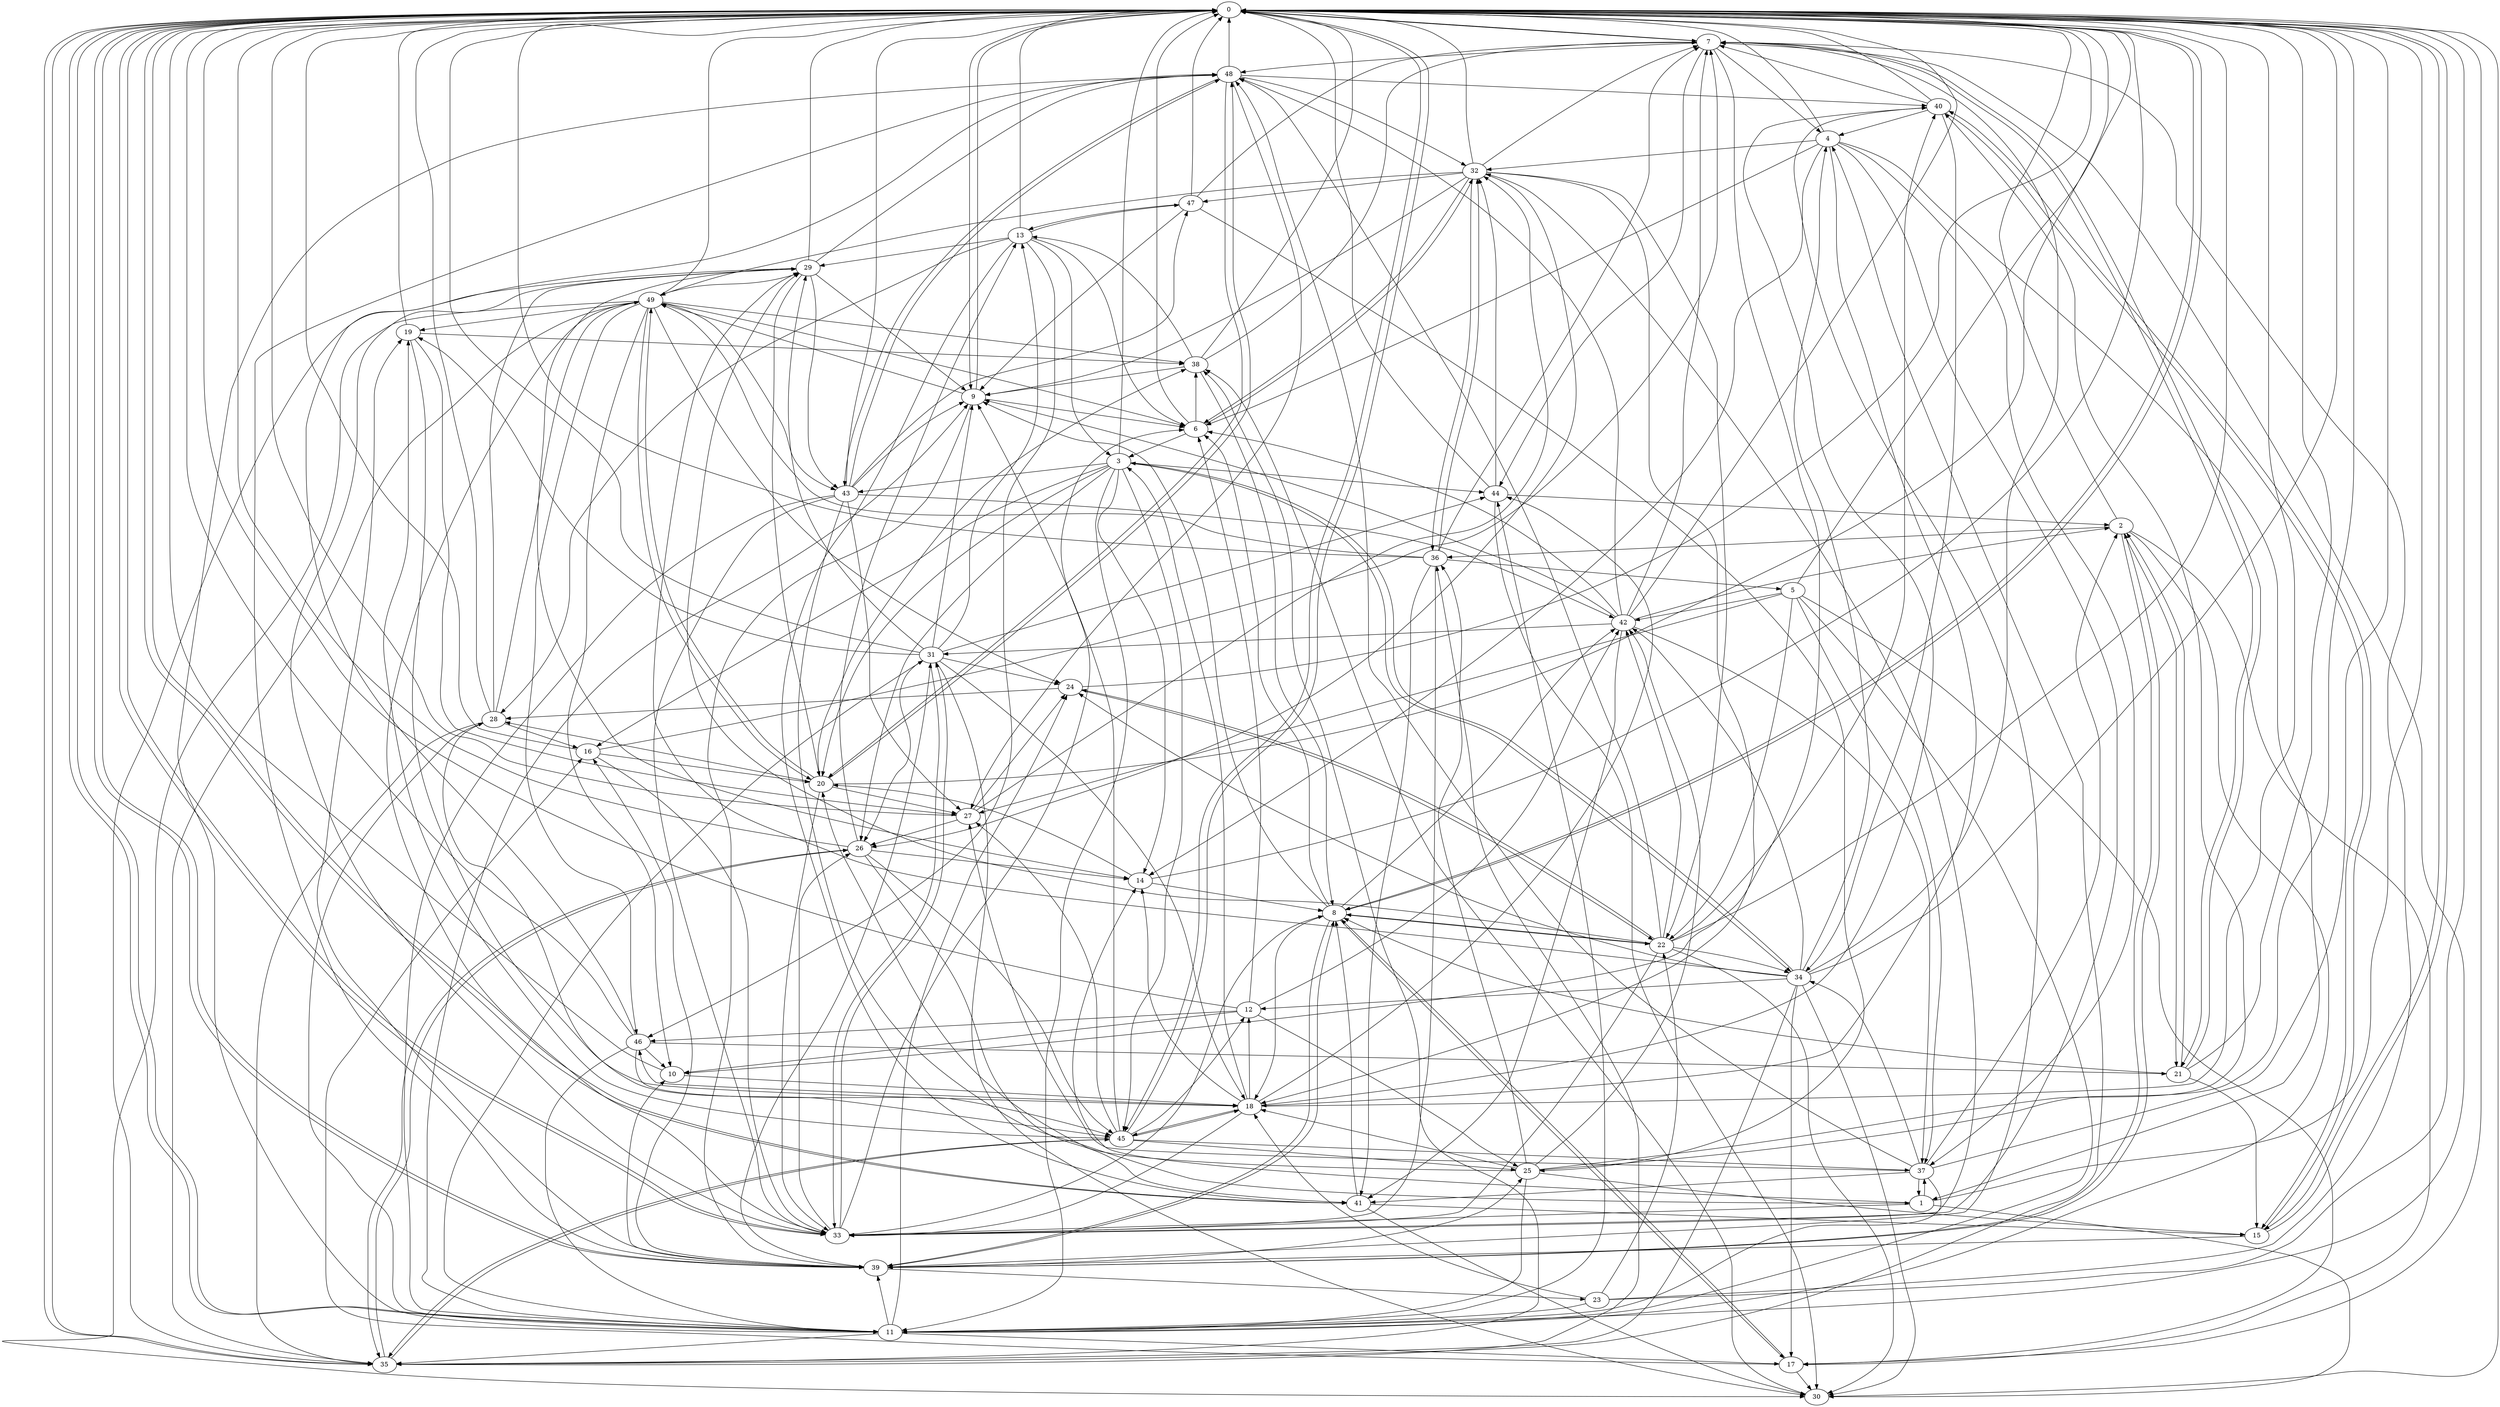 strict digraph "" {
	0	 [component_delay=3];
	7	 [component_delay=3];
	0 -> 7	 [wire_delay=1];
	8	 [component_delay=3];
	0 -> 8	 [wire_delay=1];
	9	 [component_delay=3];
	0 -> 9	 [wire_delay=1];
	11	 [component_delay=3];
	0 -> 11	 [wire_delay=1];
	15	 [component_delay=3];
	0 -> 15	 [wire_delay=1];
	33	 [component_delay=3];
	0 -> 33	 [wire_delay=1];
	35	 [component_delay=3];
	0 -> 35	 [wire_delay=1];
	39	 [component_delay=3];
	0 -> 39	 [wire_delay=1];
	41	 [component_delay=3];
	0 -> 41	 [wire_delay=1];
	45	 [component_delay=3];
	0 -> 45	 [wire_delay=1];
	1	 [component_delay=3];
	1 -> 0	 [wire_delay=1];
	14	 [component_delay=3];
	1 -> 14	 [wire_delay=1];
	30	 [component_delay=3];
	1 -> 30	 [wire_delay=1];
	1 -> 33	 [wire_delay=1];
	37	 [component_delay=3];
	1 -> 37	 [wire_delay=1];
	2	 [component_delay=3];
	2 -> 0	 [wire_delay=1];
	2 -> 11	 [wire_delay=1];
	17	 [component_delay=3];
	2 -> 17	 [wire_delay=1];
	21	 [component_delay=3];
	2 -> 21	 [wire_delay=1];
	36	 [component_delay=3];
	2 -> 36	 [wire_delay=1];
	2 -> 39	 [wire_delay=1];
	3	 [component_delay=3];
	3 -> 0	 [wire_delay=1];
	3 -> 11	 [wire_delay=1];
	3 -> 14	 [wire_delay=1];
	16	 [component_delay=3];
	3 -> 16	 [wire_delay=1];
	20	 [component_delay=3];
	3 -> 20	 [wire_delay=1];
	26	 [component_delay=3];
	3 -> 26	 [wire_delay=1];
	34	 [component_delay=3];
	3 -> 34	 [wire_delay=1];
	43	 [component_delay=3];
	3 -> 43	 [wire_delay=1];
	44	 [component_delay=3];
	3 -> 44	 [wire_delay=1];
	3 -> 45	 [wire_delay=1];
	4	 [component_delay=3];
	4 -> 0	 [wire_delay=1];
	4 -> 1	 [wire_delay=1];
	6	 [component_delay=3];
	4 -> 6	 [wire_delay=1];
	4 -> 14	 [wire_delay=1];
	18	 [component_delay=3];
	4 -> 18	 [wire_delay=1];
	32	 [component_delay=3];
	4 -> 32	 [wire_delay=1];
	4 -> 33	 [wire_delay=1];
	4 -> 37	 [wire_delay=1];
	5	 [component_delay=3];
	5 -> 0	 [wire_delay=1];
	5 -> 11	 [wire_delay=1];
	5 -> 17	 [wire_delay=1];
	22	 [component_delay=3];
	5 -> 22	 [wire_delay=1];
	27	 [component_delay=3];
	5 -> 27	 [wire_delay=1];
	5 -> 37	 [wire_delay=1];
	42	 [component_delay=3];
	5 -> 42	 [wire_delay=1];
	6 -> 0	 [wire_delay=1];
	6 -> 3	 [wire_delay=1];
	6 -> 32	 [wire_delay=1];
	38	 [component_delay=3];
	6 -> 38	 [wire_delay=1];
	7 -> 0	 [wire_delay=1];
	7 -> 4	 [wire_delay=1];
	10	 [component_delay=3];
	7 -> 10	 [wire_delay=1];
	7 -> 21	 [wire_delay=1];
	7 -> 44	 [wire_delay=1];
	48	 [component_delay=3];
	7 -> 48	 [wire_delay=1];
	8 -> 0	 [wire_delay=1];
	8 -> 6	 [wire_delay=1];
	8 -> 9	 [wire_delay=1];
	8 -> 17	 [wire_delay=1];
	8 -> 18	 [wire_delay=1];
	8 -> 22	 [wire_delay=1];
	8 -> 39	 [wire_delay=1];
	8 -> 42	 [wire_delay=1];
	9 -> 0	 [wire_delay=1];
	9 -> 6	 [wire_delay=1];
	9 -> 39	 [wire_delay=1];
	49	 [component_delay=3];
	9 -> 49	 [wire_delay=1];
	10 -> 0	 [wire_delay=1];
	10 -> 18	 [wire_delay=1];
	11 -> 0	 [wire_delay=1];
	11 -> 7	 [wire_delay=1];
	11 -> 9	 [wire_delay=1];
	11 -> 17	 [wire_delay=1];
	24	 [component_delay=3];
	11 -> 24	 [wire_delay=1];
	28	 [component_delay=3];
	11 -> 28	 [wire_delay=1];
	31	 [component_delay=3];
	11 -> 31	 [wire_delay=1];
	11 -> 35	 [wire_delay=1];
	11 -> 39	 [wire_delay=1];
	11 -> 44	 [wire_delay=1];
	11 -> 48	 [wire_delay=1];
	12	 [component_delay=3];
	12 -> 0	 [wire_delay=1];
	12 -> 6	 [wire_delay=1];
	12 -> 10	 [wire_delay=1];
	25	 [component_delay=3];
	12 -> 25	 [wire_delay=1];
	12 -> 42	 [wire_delay=1];
	46	 [component_delay=3];
	12 -> 46	 [wire_delay=1];
	13	 [component_delay=3];
	13 -> 0	 [wire_delay=1];
	13 -> 3	 [wire_delay=1];
	13 -> 6	 [wire_delay=1];
	13 -> 28	 [wire_delay=1];
	29	 [component_delay=3];
	13 -> 29	 [wire_delay=1];
	13 -> 41	 [wire_delay=1];
	13 -> 46	 [wire_delay=1];
	47	 [component_delay=3];
	13 -> 47	 [wire_delay=1];
	14 -> 0	 [wire_delay=1];
	14 -> 8	 [wire_delay=1];
	14 -> 20	 [wire_delay=1];
	15 -> 0	 [wire_delay=1];
	15 -> 39	 [wire_delay=1];
	40	 [component_delay=3];
	15 -> 40	 [wire_delay=1];
	16 -> 0	 [wire_delay=1];
	16 -> 7	 [wire_delay=1];
	16 -> 20	 [wire_delay=1];
	16 -> 33	 [wire_delay=1];
	17 -> 0	 [wire_delay=1];
	17 -> 8	 [wire_delay=1];
	17 -> 16	 [wire_delay=1];
	17 -> 30	 [wire_delay=1];
	18 -> 0	 [wire_delay=1];
	18 -> 3	 [wire_delay=1];
	18 -> 12	 [wire_delay=1];
	18 -> 14	 [wire_delay=1];
	18 -> 33	 [wire_delay=1];
	18 -> 40	 [wire_delay=1];
	18 -> 44	 [wire_delay=1];
	18 -> 45	 [wire_delay=1];
	18 -> 46	 [wire_delay=1];
	19	 [component_delay=3];
	19 -> 0	 [wire_delay=1];
	19 -> 18	 [wire_delay=1];
	19 -> 27	 [wire_delay=1];
	19 -> 38	 [wire_delay=1];
	20 -> 0	 [wire_delay=1];
	20 -> 27	 [wire_delay=1];
	20 -> 28	 [wire_delay=1];
	20 -> 33	 [wire_delay=1];
	20 -> 38	 [wire_delay=1];
	20 -> 48	 [wire_delay=1];
	20 -> 49	 [wire_delay=1];
	21 -> 0	 [wire_delay=1];
	21 -> 2	 [wire_delay=1];
	21 -> 7	 [wire_delay=1];
	21 -> 8	 [wire_delay=1];
	21 -> 15	 [wire_delay=1];
	22 -> 0	 [wire_delay=1];
	22 -> 8	 [wire_delay=1];
	22 -> 24	 [wire_delay=1];
	22 -> 29	 [wire_delay=1];
	22 -> 30	 [wire_delay=1];
	22 -> 33	 [wire_delay=1];
	22 -> 34	 [wire_delay=1];
	22 -> 40	 [wire_delay=1];
	22 -> 42	 [wire_delay=1];
	22 -> 48	 [wire_delay=1];
	23	 [component_delay=3];
	23 -> 0	 [wire_delay=1];
	23 -> 7	 [wire_delay=1];
	23 -> 11	 [wire_delay=1];
	23 -> 18	 [wire_delay=1];
	23 -> 22	 [wire_delay=1];
	24 -> 0	 [wire_delay=1];
	24 -> 22	 [wire_delay=1];
	24 -> 28	 [wire_delay=1];
	25 -> 0	 [wire_delay=1];
	25 -> 11	 [wire_delay=1];
	25 -> 15	 [wire_delay=1];
	25 -> 18	 [wire_delay=1];
	25 -> 20	 [wire_delay=1];
	25 -> 36	 [wire_delay=1];
	25 -> 40	 [wire_delay=1];
	25 -> 42	 [wire_delay=1];
	26 -> 0	 [wire_delay=1];
	26 -> 13	 [wire_delay=1];
	26 -> 14	 [wire_delay=1];
	26 -> 35	 [wire_delay=1];
	26 -> 41	 [wire_delay=1];
	26 -> 45	 [wire_delay=1];
	27 -> 0	 [wire_delay=1];
	27 -> 24	 [wire_delay=1];
	27 -> 26	 [wire_delay=1];
	27 -> 32	 [wire_delay=1];
	28 -> 0	 [wire_delay=1];
	28 -> 16	 [wire_delay=1];
	28 -> 29	 [wire_delay=1];
	28 -> 35	 [wire_delay=1];
	28 -> 45	 [wire_delay=1];
	28 -> 49	 [wire_delay=1];
	29 -> 0	 [wire_delay=1];
	29 -> 9	 [wire_delay=1];
	29 -> 14	 [wire_delay=1];
	29 -> 20	 [wire_delay=1];
	29 -> 35	 [wire_delay=1];
	29 -> 43	 [wire_delay=1];
	29 -> 48	 [wire_delay=1];
	29 -> 49	 [wire_delay=1];
	30 -> 0	 [wire_delay=1];
	30 -> 38	 [wire_delay=1];
	31 -> 0	 [wire_delay=1];
	31 -> 9	 [wire_delay=1];
	31 -> 13	 [wire_delay=1];
	31 -> 18	 [wire_delay=1];
	31 -> 19	 [wire_delay=1];
	31 -> 24	 [wire_delay=1];
	31 -> 26	 [wire_delay=1];
	31 -> 29	 [wire_delay=1];
	31 -> 30	 [wire_delay=1];
	31 -> 33	 [wire_delay=1];
	31 -> 44	 [wire_delay=1];
	32 -> 0	 [wire_delay=1];
	32 -> 6	 [wire_delay=1];
	32 -> 7	 [wire_delay=1];
	32 -> 9	 [wire_delay=1];
	32 -> 18	 [wire_delay=1];
	32 -> 22	 [wire_delay=1];
	32 -> 26	 [wire_delay=1];
	32 -> 36	 [wire_delay=1];
	32 -> 47	 [wire_delay=1];
	32 -> 49	 [wire_delay=1];
	33 -> 0	 [wire_delay=1];
	33 -> 6	 [wire_delay=1];
	33 -> 8	 [wire_delay=1];
	33 -> 26	 [wire_delay=1];
	33 -> 29	 [wire_delay=1];
	33 -> 31	 [wire_delay=1];
	33 -> 32	 [wire_delay=1];
	34 -> 0	 [wire_delay=1];
	34 -> 3	 [wire_delay=1];
	34 -> 4	 [wire_delay=1];
	34 -> 7	 [wire_delay=1];
	34 -> 12	 [wire_delay=1];
	34 -> 17	 [wire_delay=1];
	34 -> 24	 [wire_delay=1];
	34 -> 29	 [wire_delay=1];
	34 -> 30	 [wire_delay=1];
	34 -> 35	 [wire_delay=1];
	34 -> 42	 [wire_delay=1];
	35 -> 0	 [wire_delay=1];
	35 -> 4	 [wire_delay=1];
	35 -> 26	 [wire_delay=1];
	35 -> 36	 [wire_delay=1];
	35 -> 38	 [wire_delay=1];
	35 -> 45	 [wire_delay=1];
	36 -> 0	 [wire_delay=1];
	36 -> 5	 [wire_delay=1];
	36 -> 7	 [wire_delay=1];
	36 -> 32	 [wire_delay=1];
	36 -> 33	 [wire_delay=1];
	36 -> 41	 [wire_delay=1];
	36 -> 49	 [wire_delay=1];
	37 -> 0	 [wire_delay=1];
	37 -> 1	 [wire_delay=1];
	37 -> 2	 [wire_delay=1];
	37 -> 11	 [wire_delay=1];
	37 -> 27	 [wire_delay=1];
	37 -> 34	 [wire_delay=1];
	37 -> 41	 [wire_delay=1];
	37 -> 48	 [wire_delay=1];
	38 -> 0	 [wire_delay=1];
	38 -> 7	 [wire_delay=1];
	38 -> 8	 [wire_delay=1];
	38 -> 9	 [wire_delay=1];
	38 -> 13	 [wire_delay=1];
	39 -> 0	 [wire_delay=1];
	39 -> 2	 [wire_delay=1];
	39 -> 8	 [wire_delay=1];
	39 -> 10	 [wire_delay=1];
	39 -> 16	 [wire_delay=1];
	39 -> 19	 [wire_delay=1];
	39 -> 23	 [wire_delay=1];
	39 -> 25	 [wire_delay=1];
	39 -> 31	 [wire_delay=1];
	39 -> 40	 [wire_delay=1];
	39 -> 48	 [wire_delay=1];
	40 -> 0	 [wire_delay=1];
	40 -> 4	 [wire_delay=1];
	40 -> 7	 [wire_delay=1];
	40 -> 15	 [wire_delay=1];
	40 -> 34	 [wire_delay=1];
	41 -> 0	 [wire_delay=1];
	41 -> 8	 [wire_delay=1];
	41 -> 15	 [wire_delay=1];
	41 -> 30	 [wire_delay=1];
	42 -> 0	 [wire_delay=1];
	42 -> 2	 [wire_delay=1];
	42 -> 6	 [wire_delay=1];
	42 -> 7	 [wire_delay=1];
	42 -> 9	 [wire_delay=1];
	42 -> 31	 [wire_delay=1];
	42 -> 37	 [wire_delay=1];
	42 -> 41	 [wire_delay=1];
	42 -> 48	 [wire_delay=1];
	43 -> 0	 [wire_delay=1];
	43 -> 1	 [wire_delay=1];
	43 -> 9	 [wire_delay=1];
	43 -> 11	 [wire_delay=1];
	43 -> 27	 [wire_delay=1];
	43 -> 33	 [wire_delay=1];
	43 -> 42	 [wire_delay=1];
	43 -> 47	 [wire_delay=1];
	43 -> 48	 [wire_delay=1];
	44 -> 0	 [wire_delay=1];
	44 -> 2	 [wire_delay=1];
	44 -> 30	 [wire_delay=1];
	44 -> 32	 [wire_delay=1];
	45 -> 0	 [wire_delay=1];
	45 -> 9	 [wire_delay=1];
	45 -> 12	 [wire_delay=1];
	45 -> 18	 [wire_delay=1];
	45 -> 19	 [wire_delay=1];
	45 -> 25	 [wire_delay=1];
	45 -> 27	 [wire_delay=1];
	45 -> 35	 [wire_delay=1];
	45 -> 37	 [wire_delay=1];
	46 -> 0	 [wire_delay=1];
	46 -> 10	 [wire_delay=1];
	46 -> 11	 [wire_delay=1];
	46 -> 21	 [wire_delay=1];
	46 -> 45	 [wire_delay=1];
	46 -> 48	 [wire_delay=1];
	47 -> 0	 [wire_delay=1];
	47 -> 7	 [wire_delay=1];
	47 -> 9	 [wire_delay=1];
	47 -> 13	 [wire_delay=1];
	47 -> 25	 [wire_delay=1];
	48 -> 0	 [wire_delay=1];
	48 -> 20	 [wire_delay=1];
	48 -> 27	 [wire_delay=1];
	48 -> 32	 [wire_delay=1];
	48 -> 40	 [wire_delay=1];
	48 -> 43	 [wire_delay=1];
	49 -> 0	 [wire_delay=1];
	49 -> 6	 [wire_delay=1];
	49 -> 10	 [wire_delay=1];
	49 -> 19	 [wire_delay=1];
	49 -> 20	 [wire_delay=1];
	49 -> 24	 [wire_delay=1];
	49 -> 30	 [wire_delay=1];
	49 -> 33	 [wire_delay=1];
	49 -> 35	 [wire_delay=1];
	49 -> 38	 [wire_delay=1];
	49 -> 43	 [wire_delay=1];
	49 -> 46	 [wire_delay=1];
}
